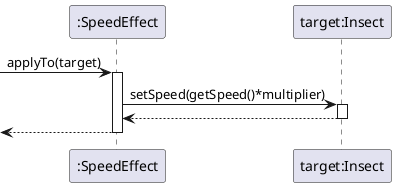 @startuml
participant ":SpeedEffect" as effect
participant "target:Insect" as target

-> effect : applyTo(target)
activate effect

effect -> target : setSpeed(getSpeed()*multiplier)
activate target

effect <-- target
deactivate target

<-- effect
deactivate effect
@enduml